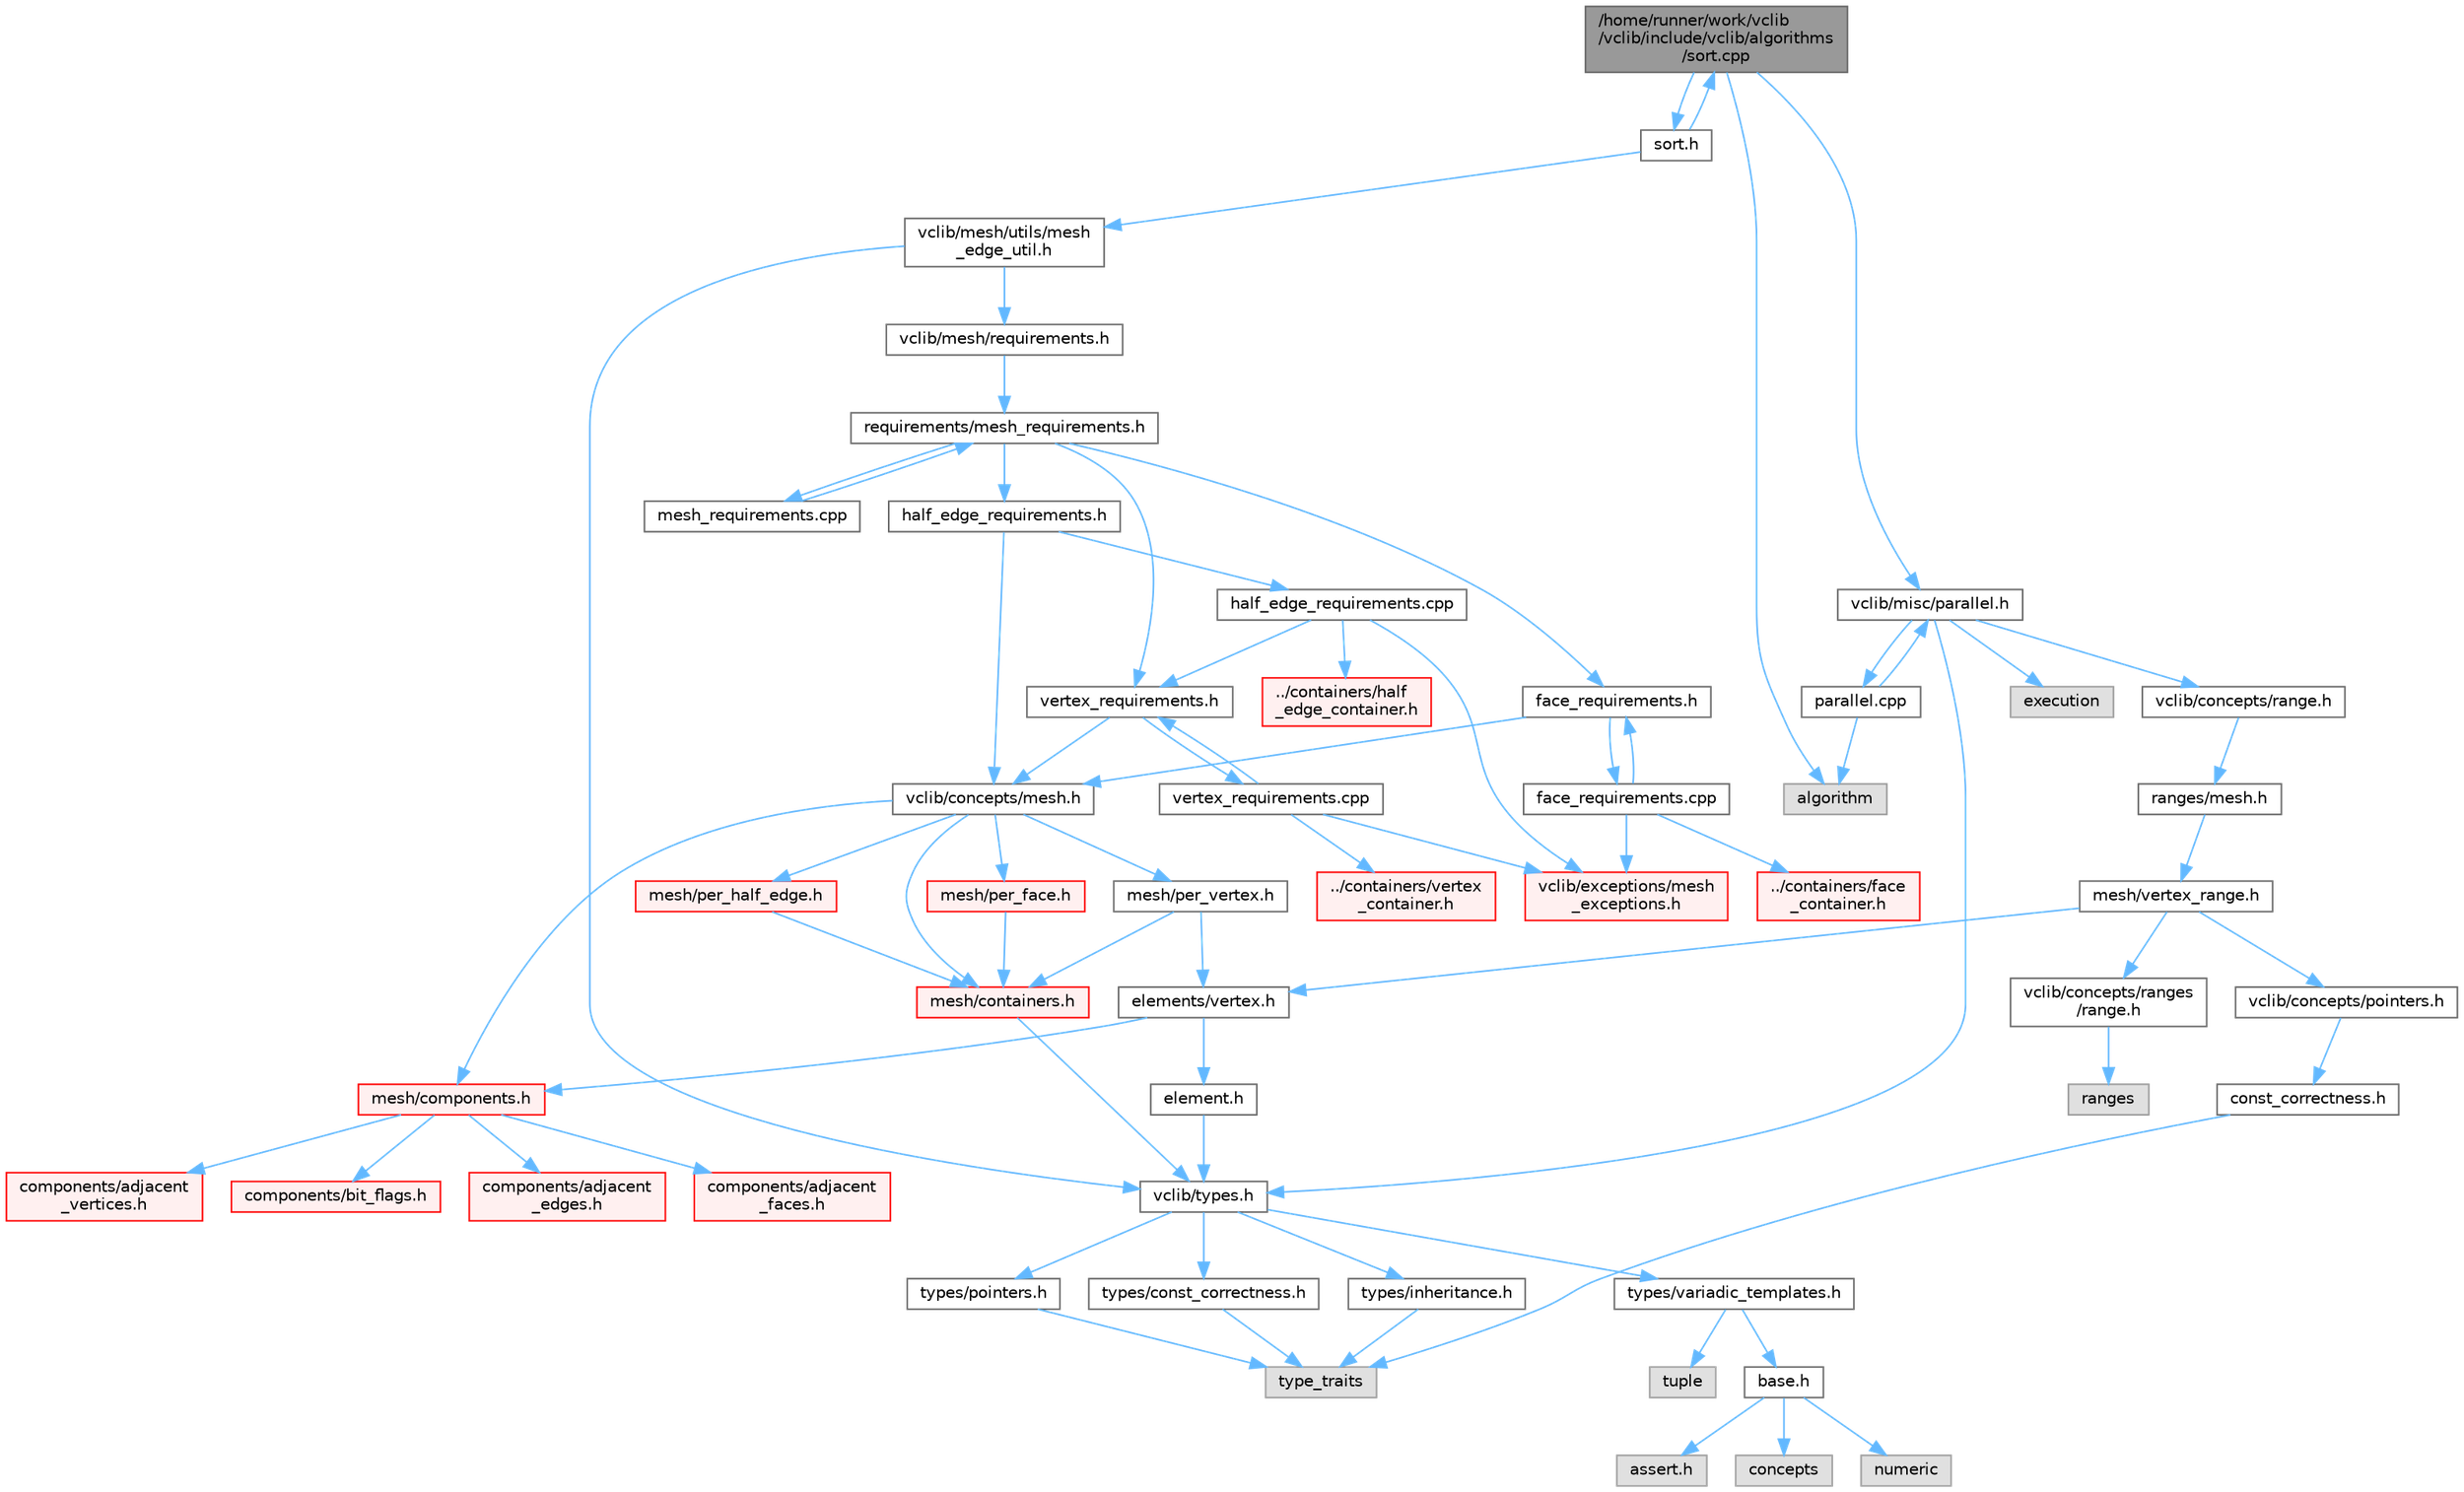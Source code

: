 digraph "/home/runner/work/vclib/vclib/include/vclib/algorithms/sort.cpp"
{
 // LATEX_PDF_SIZE
  bgcolor="transparent";
  edge [fontname=Helvetica,fontsize=10,labelfontname=Helvetica,labelfontsize=10];
  node [fontname=Helvetica,fontsize=10,shape=box,height=0.2,width=0.4];
  Node1 [label="/home/runner/work/vclib\l/vclib/include/vclib/algorithms\l/sort.cpp",height=0.2,width=0.4,color="gray40", fillcolor="grey60", style="filled", fontcolor="black",tooltip=" "];
  Node1 -> Node2 [color="steelblue1",style="solid"];
  Node2 [label="sort.h",height=0.2,width=0.4,color="grey40", fillcolor="white", style="filled",URL="$sort_8h.html",tooltip=" "];
  Node2 -> Node3 [color="steelblue1",style="solid"];
  Node3 [label="vclib/mesh/utils/mesh\l_edge_util.h",height=0.2,width=0.4,color="grey40", fillcolor="white", style="filled",URL="$mesh__edge__util_8h.html",tooltip=" "];
  Node3 -> Node4 [color="steelblue1",style="solid"];
  Node4 [label="vclib/mesh/requirements.h",height=0.2,width=0.4,color="grey40", fillcolor="white", style="filled",URL="$requirements_8h.html",tooltip=" "];
  Node4 -> Node5 [color="steelblue1",style="solid"];
  Node5 [label="requirements/mesh_requirements.h",height=0.2,width=0.4,color="grey40", fillcolor="white", style="filled",URL="$mesh__requirements_8h.html",tooltip=" "];
  Node5 -> Node6 [color="steelblue1",style="solid"];
  Node6 [label="half_edge_requirements.h",height=0.2,width=0.4,color="grey40", fillcolor="white", style="filled",URL="$half__edge__requirements_8h.html",tooltip=" "];
  Node6 -> Node7 [color="steelblue1",style="solid"];
  Node7 [label="vclib/concepts/mesh.h",height=0.2,width=0.4,color="grey40", fillcolor="white", style="filled",URL="$concepts_2mesh_8h.html",tooltip=" "];
  Node7 -> Node8 [color="steelblue1",style="solid"];
  Node8 [label="mesh/components.h",height=0.2,width=0.4,color="red", fillcolor="#FFF0F0", style="filled",URL="$concepts_2mesh_2components_8h.html",tooltip=" "];
  Node8 -> Node9 [color="steelblue1",style="solid"];
  Node9 [label="components/adjacent\l_edges.h",height=0.2,width=0.4,color="red", fillcolor="#FFF0F0", style="filled",URL="$concepts_2mesh_2components_2adjacent__edges_8h.html",tooltip=" "];
  Node8 -> Node23 [color="steelblue1",style="solid"];
  Node23 [label="components/adjacent\l_faces.h",height=0.2,width=0.4,color="red", fillcolor="#FFF0F0", style="filled",URL="$concepts_2mesh_2components_2adjacent__faces_8h.html",tooltip=" "];
  Node8 -> Node24 [color="steelblue1",style="solid"];
  Node24 [label="components/adjacent\l_vertices.h",height=0.2,width=0.4,color="red", fillcolor="#FFF0F0", style="filled",URL="$concepts_2mesh_2components_2adjacent__vertices_8h.html",tooltip=" "];
  Node8 -> Node25 [color="steelblue1",style="solid"];
  Node25 [label="components/bit_flags.h",height=0.2,width=0.4,color="red", fillcolor="#FFF0F0", style="filled",URL="$concepts_2mesh_2components_2bit__flags_8h.html",tooltip=" "];
  Node7 -> Node60 [color="steelblue1",style="solid"];
  Node60 [label="mesh/containers.h",height=0.2,width=0.4,color="red", fillcolor="#FFF0F0", style="filled",URL="$concepts_2mesh_2containers_8h.html",tooltip=" "];
  Node60 -> Node12 [color="steelblue1",style="solid"];
  Node12 [label="vclib/types.h",height=0.2,width=0.4,color="grey40", fillcolor="white", style="filled",URL="$types_8h.html",tooltip=" "];
  Node12 -> Node13 [color="steelblue1",style="solid"];
  Node13 [label="types/const_correctness.h",height=0.2,width=0.4,color="grey40", fillcolor="white", style="filled",URL="$types_2const__correctness_8h.html",tooltip=" "];
  Node13 -> Node14 [color="steelblue1",style="solid"];
  Node14 [label="type_traits",height=0.2,width=0.4,color="grey60", fillcolor="#E0E0E0", style="filled",tooltip=" "];
  Node12 -> Node15 [color="steelblue1",style="solid"];
  Node15 [label="types/inheritance.h",height=0.2,width=0.4,color="grey40", fillcolor="white", style="filled",URL="$inheritance_8h.html",tooltip=" "];
  Node15 -> Node14 [color="steelblue1",style="solid"];
  Node12 -> Node16 [color="steelblue1",style="solid"];
  Node16 [label="types/pointers.h",height=0.2,width=0.4,color="grey40", fillcolor="white", style="filled",URL="$types_2pointers_8h.html",tooltip=" "];
  Node16 -> Node14 [color="steelblue1",style="solid"];
  Node12 -> Node17 [color="steelblue1",style="solid"];
  Node17 [label="types/variadic_templates.h",height=0.2,width=0.4,color="grey40", fillcolor="white", style="filled",URL="$variadic__templates_8h.html",tooltip=" "];
  Node17 -> Node18 [color="steelblue1",style="solid"];
  Node18 [label="base.h",height=0.2,width=0.4,color="grey40", fillcolor="white", style="filled",URL="$types_2base_8h.html",tooltip=" "];
  Node18 -> Node19 [color="steelblue1",style="solid"];
  Node19 [label="assert.h",height=0.2,width=0.4,color="grey60", fillcolor="#E0E0E0", style="filled",tooltip=" "];
  Node18 -> Node20 [color="steelblue1",style="solid"];
  Node20 [label="concepts",height=0.2,width=0.4,color="grey60", fillcolor="#E0E0E0", style="filled",tooltip=" "];
  Node18 -> Node21 [color="steelblue1",style="solid"];
  Node21 [label="numeric",height=0.2,width=0.4,color="grey60", fillcolor="#E0E0E0", style="filled",tooltip=" "];
  Node17 -> Node22 [color="steelblue1",style="solid"];
  Node22 [label="tuple",height=0.2,width=0.4,color="grey60", fillcolor="#E0E0E0", style="filled",tooltip=" "];
  Node7 -> Node61 [color="steelblue1",style="solid"];
  Node61 [label="mesh/per_face.h",height=0.2,width=0.4,color="red", fillcolor="#FFF0F0", style="filled",URL="$per__face_8h.html",tooltip=" "];
  Node61 -> Node60 [color="steelblue1",style="solid"];
  Node7 -> Node64 [color="steelblue1",style="solid"];
  Node64 [label="mesh/per_half_edge.h",height=0.2,width=0.4,color="red", fillcolor="#FFF0F0", style="filled",URL="$per__half__edge_8h.html",tooltip=" "];
  Node64 -> Node60 [color="steelblue1",style="solid"];
  Node7 -> Node66 [color="steelblue1",style="solid"];
  Node66 [label="mesh/per_vertex.h",height=0.2,width=0.4,color="grey40", fillcolor="white", style="filled",URL="$per__vertex_8h.html",tooltip=" "];
  Node66 -> Node60 [color="steelblue1",style="solid"];
  Node66 -> Node67 [color="steelblue1",style="solid"];
  Node67 [label="elements/vertex.h",height=0.2,width=0.4,color="grey40", fillcolor="white", style="filled",URL="$concepts_2mesh_2elements_2vertex_8h.html",tooltip=" "];
  Node67 -> Node8 [color="steelblue1",style="solid"];
  Node67 -> Node63 [color="steelblue1",style="solid"];
  Node63 [label="element.h",height=0.2,width=0.4,color="grey40", fillcolor="white", style="filled",URL="$concepts_2mesh_2elements_2element_8h.html",tooltip=" "];
  Node63 -> Node12 [color="steelblue1",style="solid"];
  Node6 -> Node68 [color="steelblue1",style="solid"];
  Node68 [label="half_edge_requirements.cpp",height=0.2,width=0.4,color="grey40", fillcolor="white", style="filled",URL="$half__edge__requirements_8cpp.html",tooltip=" "];
  Node68 -> Node69 [color="steelblue1",style="solid"];
  Node69 [label="vertex_requirements.h",height=0.2,width=0.4,color="grey40", fillcolor="white", style="filled",URL="$vertex__requirements_8h.html",tooltip=" "];
  Node69 -> Node7 [color="steelblue1",style="solid"];
  Node69 -> Node70 [color="steelblue1",style="solid"];
  Node70 [label="vertex_requirements.cpp",height=0.2,width=0.4,color="grey40", fillcolor="white", style="filled",URL="$vertex__requirements_8cpp.html",tooltip=" "];
  Node70 -> Node69 [color="steelblue1",style="solid"];
  Node70 -> Node71 [color="steelblue1",style="solid"];
  Node71 [label="vclib/exceptions/mesh\l_exceptions.h",height=0.2,width=0.4,color="red", fillcolor="#FFF0F0", style="filled",URL="$mesh__exceptions_8h.html",tooltip=" "];
  Node70 -> Node73 [color="steelblue1",style="solid"];
  Node73 [label="../containers/vertex\l_container.h",height=0.2,width=0.4,color="red", fillcolor="#FFF0F0", style="filled",URL="$vertex__container_8h.html",tooltip=" "];
  Node68 -> Node71 [color="steelblue1",style="solid"];
  Node68 -> Node143 [color="steelblue1",style="solid"];
  Node143 [label="../containers/half\l_edge_container.h",height=0.2,width=0.4,color="red", fillcolor="#FFF0F0", style="filled",URL="$half__edge__container_8h.html",tooltip=" "];
  Node5 -> Node150 [color="steelblue1",style="solid"];
  Node150 [label="face_requirements.h",height=0.2,width=0.4,color="grey40", fillcolor="white", style="filled",URL="$face__requirements_8h.html",tooltip=" "];
  Node150 -> Node7 [color="steelblue1",style="solid"];
  Node150 -> Node151 [color="steelblue1",style="solid"];
  Node151 [label="face_requirements.cpp",height=0.2,width=0.4,color="grey40", fillcolor="white", style="filled",URL="$face__requirements_8cpp.html",tooltip=" "];
  Node151 -> Node150 [color="steelblue1",style="solid"];
  Node151 -> Node71 [color="steelblue1",style="solid"];
  Node151 -> Node152 [color="steelblue1",style="solid"];
  Node152 [label="../containers/face\l_container.h",height=0.2,width=0.4,color="red", fillcolor="#FFF0F0", style="filled",URL="$face__container_8h.html",tooltip=" "];
  Node5 -> Node69 [color="steelblue1",style="solid"];
  Node5 -> Node175 [color="steelblue1",style="solid"];
  Node175 [label="mesh_requirements.cpp",height=0.2,width=0.4,color="grey40", fillcolor="white", style="filled",URL="$mesh__requirements_8cpp.html",tooltip=" "];
  Node175 -> Node5 [color="steelblue1",style="solid"];
  Node3 -> Node12 [color="steelblue1",style="solid"];
  Node2 -> Node1 [color="steelblue1",style="solid"];
  Node1 -> Node89 [color="steelblue1",style="solid"];
  Node89 [label="algorithm",height=0.2,width=0.4,color="grey60", fillcolor="#E0E0E0", style="filled",tooltip=" "];
  Node1 -> Node176 [color="steelblue1",style="solid"];
  Node176 [label="vclib/misc/parallel.h",height=0.2,width=0.4,color="grey40", fillcolor="white", style="filled",URL="$parallel_8h.html",tooltip=" "];
  Node176 -> Node177 [color="steelblue1",style="solid"];
  Node177 [label="vclib/concepts/range.h",height=0.2,width=0.4,color="grey40", fillcolor="white", style="filled",URL="$range_8h.html",tooltip=" "];
  Node177 -> Node178 [color="steelblue1",style="solid"];
  Node178 [label="ranges/mesh.h",height=0.2,width=0.4,color="grey40", fillcolor="white", style="filled",URL="$concepts_2ranges_2mesh_8h.html",tooltip=" "];
  Node178 -> Node179 [color="steelblue1",style="solid"];
  Node179 [label="mesh/vertex_range.h",height=0.2,width=0.4,color="grey40", fillcolor="white", style="filled",URL="$vertex__range_8h.html",tooltip=" "];
  Node179 -> Node180 [color="steelblue1",style="solid"];
  Node180 [label="vclib/concepts/pointers.h",height=0.2,width=0.4,color="grey40", fillcolor="white", style="filled",URL="$concepts_2pointers_8h.html",tooltip=" "];
  Node180 -> Node181 [color="steelblue1",style="solid"];
  Node181 [label="const_correctness.h",height=0.2,width=0.4,color="grey40", fillcolor="white", style="filled",URL="$concepts_2const__correctness_8h.html",tooltip=" "];
  Node181 -> Node14 [color="steelblue1",style="solid"];
  Node179 -> Node182 [color="steelblue1",style="solid"];
  Node182 [label="vclib/concepts/ranges\l/range.h",height=0.2,width=0.4,color="grey40", fillcolor="white", style="filled",URL="$ranges_2range_8h.html",tooltip=" "];
  Node182 -> Node86 [color="steelblue1",style="solid"];
  Node86 [label="ranges",height=0.2,width=0.4,color="grey60", fillcolor="#E0E0E0", style="filled",tooltip=" "];
  Node179 -> Node67 [color="steelblue1",style="solid"];
  Node176 -> Node12 [color="steelblue1",style="solid"];
  Node176 -> Node183 [color="steelblue1",style="solid"];
  Node183 [label="execution",height=0.2,width=0.4,color="grey60", fillcolor="#E0E0E0", style="filled",tooltip=" "];
  Node176 -> Node184 [color="steelblue1",style="solid"];
  Node184 [label="parallel.cpp",height=0.2,width=0.4,color="grey40", fillcolor="white", style="filled",URL="$parallel_8cpp.html",tooltip=" "];
  Node184 -> Node176 [color="steelblue1",style="solid"];
  Node184 -> Node89 [color="steelblue1",style="solid"];
}
